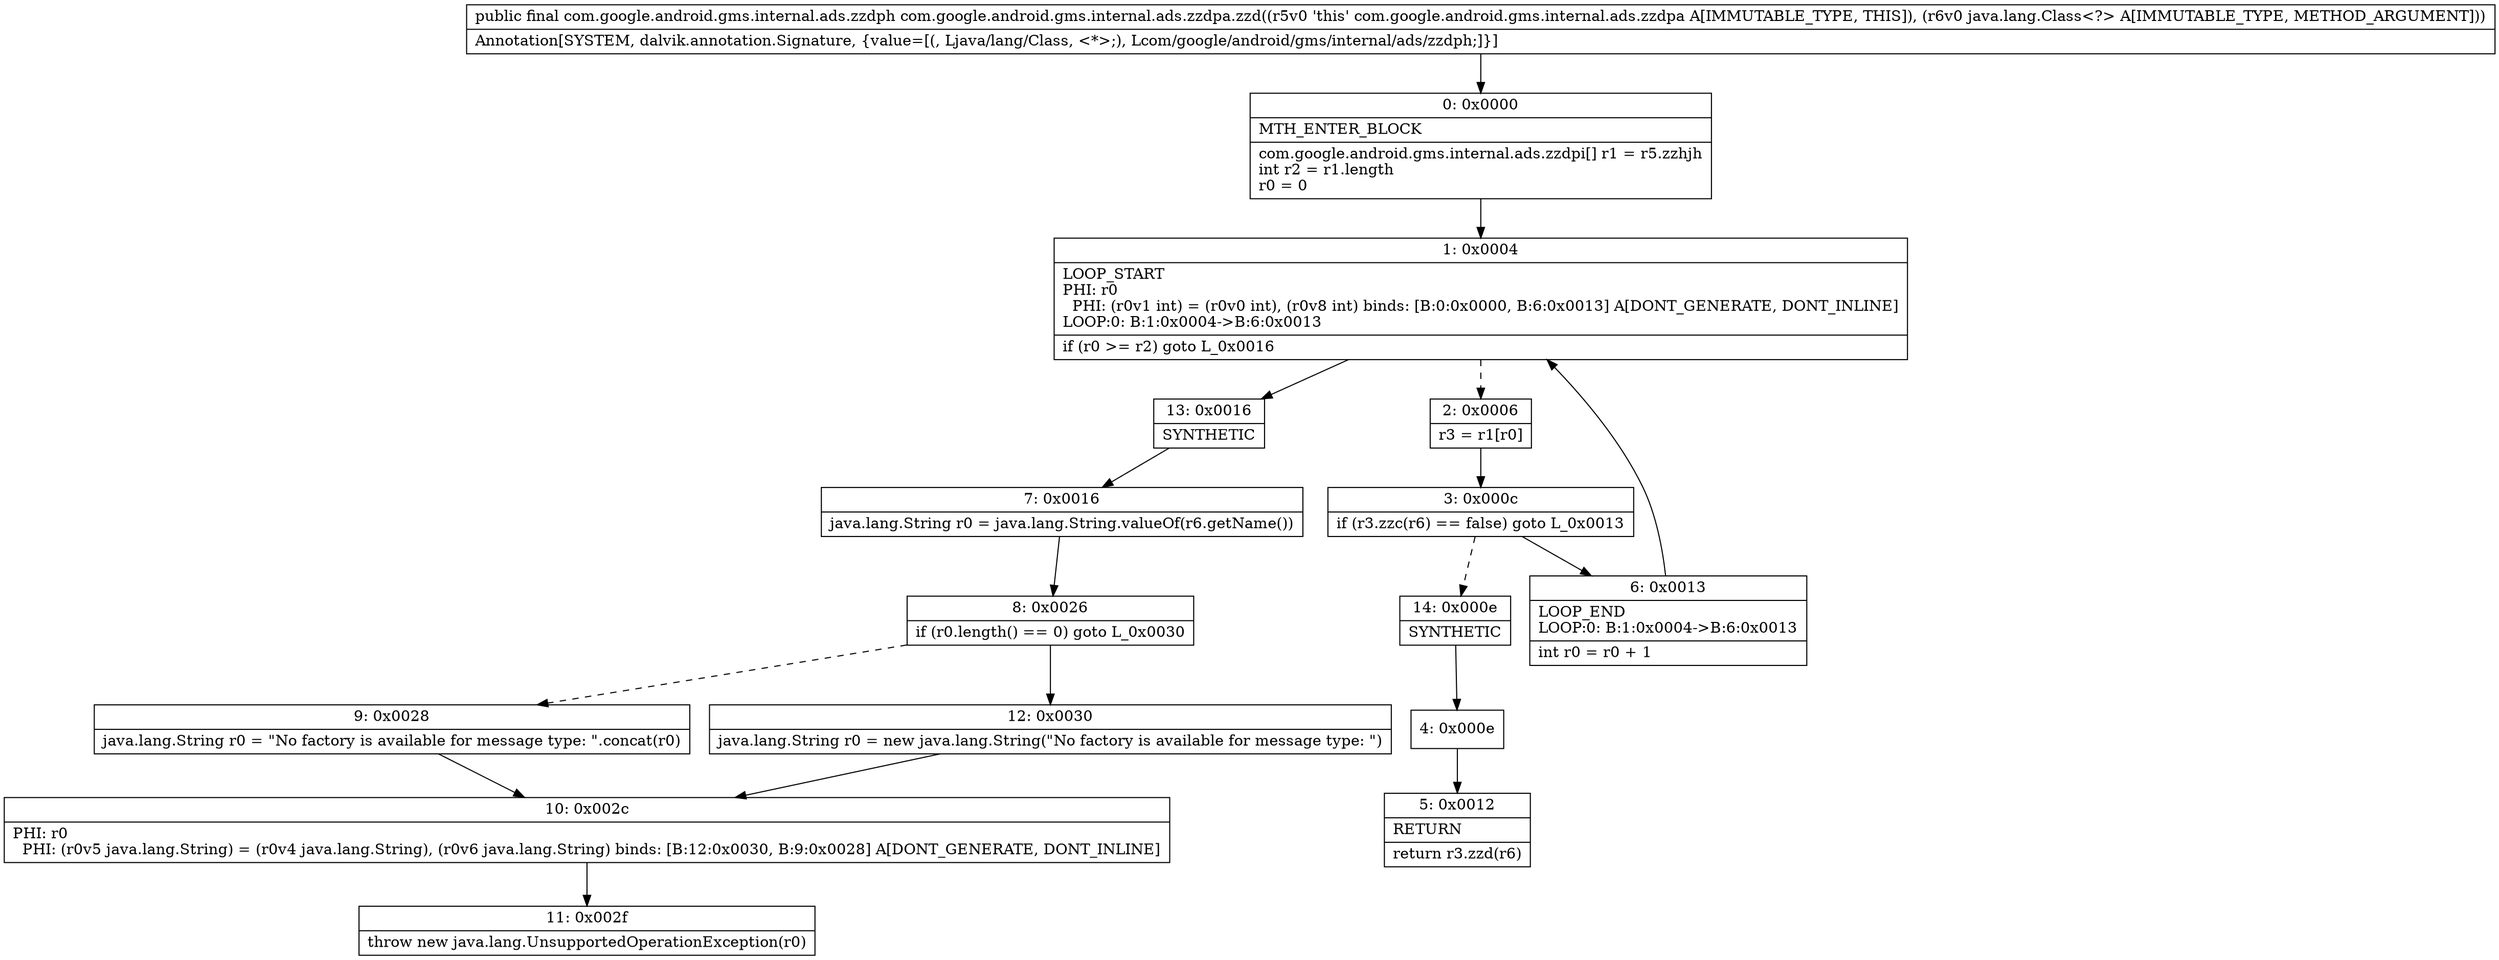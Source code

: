 digraph "CFG forcom.google.android.gms.internal.ads.zzdpa.zzd(Ljava\/lang\/Class;)Lcom\/google\/android\/gms\/internal\/ads\/zzdph;" {
Node_0 [shape=record,label="{0\:\ 0x0000|MTH_ENTER_BLOCK\l|com.google.android.gms.internal.ads.zzdpi[] r1 = r5.zzhjh\lint r2 = r1.length\lr0 = 0\l}"];
Node_1 [shape=record,label="{1\:\ 0x0004|LOOP_START\lPHI: r0 \l  PHI: (r0v1 int) = (r0v0 int), (r0v8 int) binds: [B:0:0x0000, B:6:0x0013] A[DONT_GENERATE, DONT_INLINE]\lLOOP:0: B:1:0x0004\-\>B:6:0x0013\l|if (r0 \>= r2) goto L_0x0016\l}"];
Node_2 [shape=record,label="{2\:\ 0x0006|r3 = r1[r0]\l}"];
Node_3 [shape=record,label="{3\:\ 0x000c|if (r3.zzc(r6) == false) goto L_0x0013\l}"];
Node_4 [shape=record,label="{4\:\ 0x000e}"];
Node_5 [shape=record,label="{5\:\ 0x0012|RETURN\l|return r3.zzd(r6)\l}"];
Node_6 [shape=record,label="{6\:\ 0x0013|LOOP_END\lLOOP:0: B:1:0x0004\-\>B:6:0x0013\l|int r0 = r0 + 1\l}"];
Node_7 [shape=record,label="{7\:\ 0x0016|java.lang.String r0 = java.lang.String.valueOf(r6.getName())\l}"];
Node_8 [shape=record,label="{8\:\ 0x0026|if (r0.length() == 0) goto L_0x0030\l}"];
Node_9 [shape=record,label="{9\:\ 0x0028|java.lang.String r0 = \"No factory is available for message type: \".concat(r0)\l}"];
Node_10 [shape=record,label="{10\:\ 0x002c|PHI: r0 \l  PHI: (r0v5 java.lang.String) = (r0v4 java.lang.String), (r0v6 java.lang.String) binds: [B:12:0x0030, B:9:0x0028] A[DONT_GENERATE, DONT_INLINE]\l}"];
Node_11 [shape=record,label="{11\:\ 0x002f|throw new java.lang.UnsupportedOperationException(r0)\l}"];
Node_12 [shape=record,label="{12\:\ 0x0030|java.lang.String r0 = new java.lang.String(\"No factory is available for message type: \")\l}"];
Node_13 [shape=record,label="{13\:\ 0x0016|SYNTHETIC\l}"];
Node_14 [shape=record,label="{14\:\ 0x000e|SYNTHETIC\l}"];
MethodNode[shape=record,label="{public final com.google.android.gms.internal.ads.zzdph com.google.android.gms.internal.ads.zzdpa.zzd((r5v0 'this' com.google.android.gms.internal.ads.zzdpa A[IMMUTABLE_TYPE, THIS]), (r6v0 java.lang.Class\<?\> A[IMMUTABLE_TYPE, METHOD_ARGUMENT]))  | Annotation[SYSTEM, dalvik.annotation.Signature, \{value=[(, Ljava\/lang\/Class, \<*\>;), Lcom\/google\/android\/gms\/internal\/ads\/zzdph;]\}]\l}"];
MethodNode -> Node_0;
Node_0 -> Node_1;
Node_1 -> Node_2[style=dashed];
Node_1 -> Node_13;
Node_2 -> Node_3;
Node_3 -> Node_6;
Node_3 -> Node_14[style=dashed];
Node_4 -> Node_5;
Node_6 -> Node_1;
Node_7 -> Node_8;
Node_8 -> Node_9[style=dashed];
Node_8 -> Node_12;
Node_9 -> Node_10;
Node_10 -> Node_11;
Node_12 -> Node_10;
Node_13 -> Node_7;
Node_14 -> Node_4;
}

